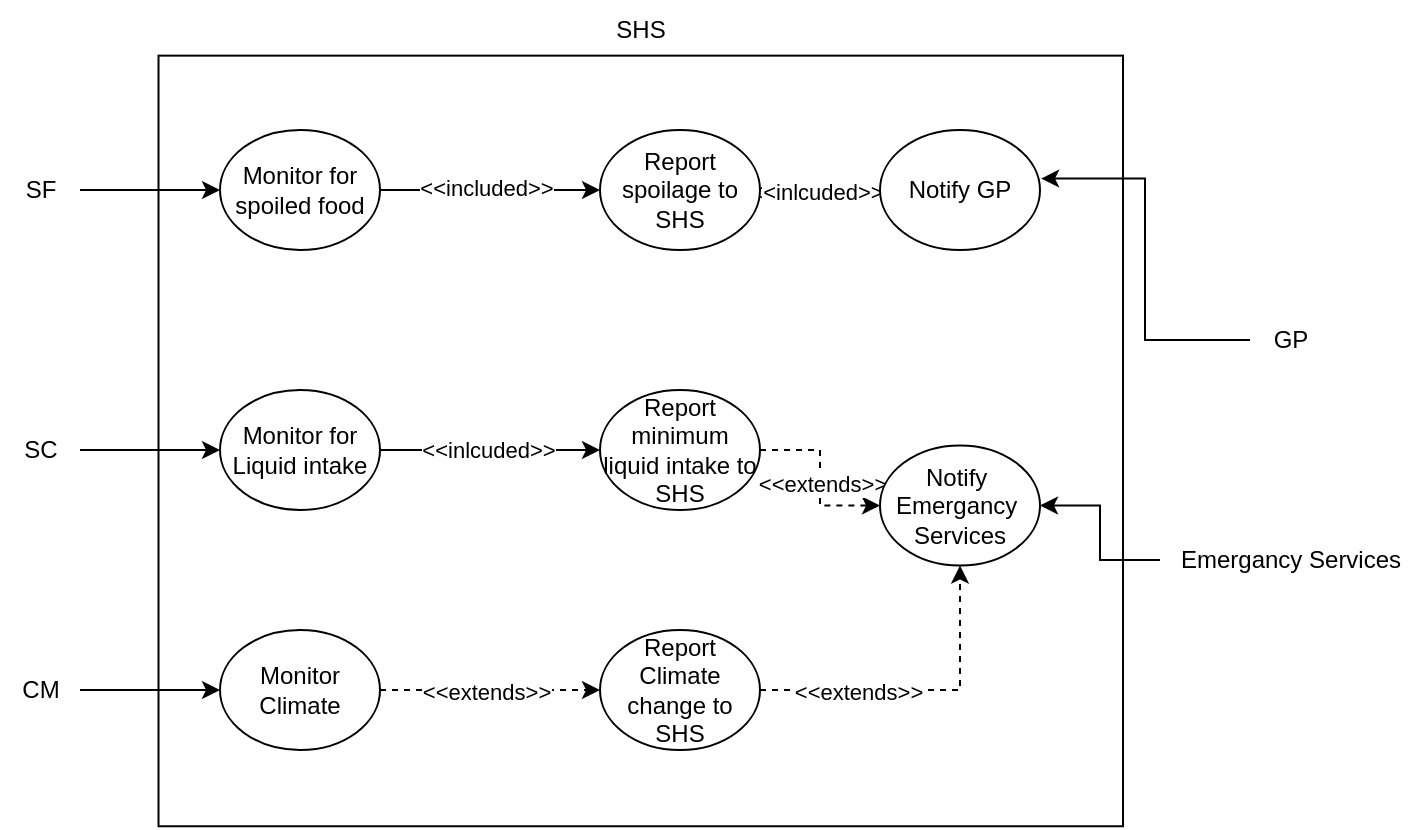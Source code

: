 <mxfile version="24.7.17">
  <diagram name="Page-1" id="tbacNWgAKnMSsIgLVVQu">
    <mxGraphModel dx="1050" dy="522" grid="1" gridSize="10" guides="1" tooltips="1" connect="1" arrows="1" fold="1" page="1" pageScale="1" pageWidth="850" pageHeight="1100" math="0" shadow="0">
      <root>
        <mxCell id="0" />
        <mxCell id="1" parent="0" />
        <mxCell id="L2Ju5P-15pwQoUM91RCY-1" value="" style="rounded=0;whiteSpace=wrap;html=1;rotation=-90;" vertex="1" parent="1">
          <mxGeometry x="267.73" y="-0.65" width="385.31" height="482.25" as="geometry" />
        </mxCell>
        <mxCell id="L2Ju5P-15pwQoUM91RCY-9" style="edgeStyle=orthogonalEdgeStyle;rounded=0;orthogonalLoop=1;jettySize=auto;html=1;" edge="1" parent="1" source="L2Ju5P-15pwQoUM91RCY-3" target="L2Ju5P-15pwQoUM91RCY-6">
          <mxGeometry relative="1" as="geometry" />
        </mxCell>
        <mxCell id="L2Ju5P-15pwQoUM91RCY-3" value="SF" style="text;html=1;align=center;verticalAlign=middle;resizable=0;points=[];autosize=1;strokeColor=none;fillColor=none;" vertex="1" parent="1">
          <mxGeometry x="140" y="100" width="40" height="30" as="geometry" />
        </mxCell>
        <mxCell id="L2Ju5P-15pwQoUM91RCY-10" style="edgeStyle=orthogonalEdgeStyle;rounded=0;orthogonalLoop=1;jettySize=auto;html=1;" edge="1" parent="1" source="L2Ju5P-15pwQoUM91RCY-4" target="L2Ju5P-15pwQoUM91RCY-7">
          <mxGeometry relative="1" as="geometry" />
        </mxCell>
        <mxCell id="L2Ju5P-15pwQoUM91RCY-4" value="SC" style="text;html=1;align=center;verticalAlign=middle;resizable=0;points=[];autosize=1;strokeColor=none;fillColor=none;" vertex="1" parent="1">
          <mxGeometry x="140" y="230" width="40" height="30" as="geometry" />
        </mxCell>
        <mxCell id="L2Ju5P-15pwQoUM91RCY-11" style="edgeStyle=orthogonalEdgeStyle;rounded=0;orthogonalLoop=1;jettySize=auto;html=1;entryX=0;entryY=0.5;entryDx=0;entryDy=0;" edge="1" parent="1" source="L2Ju5P-15pwQoUM91RCY-5" target="L2Ju5P-15pwQoUM91RCY-8">
          <mxGeometry relative="1" as="geometry" />
        </mxCell>
        <mxCell id="L2Ju5P-15pwQoUM91RCY-5" value="CM" style="text;html=1;align=center;verticalAlign=middle;resizable=0;points=[];autosize=1;strokeColor=none;fillColor=none;" vertex="1" parent="1">
          <mxGeometry x="140" y="350" width="40" height="30" as="geometry" />
        </mxCell>
        <mxCell id="L2Ju5P-15pwQoUM91RCY-17" style="edgeStyle=orthogonalEdgeStyle;rounded=0;orthogonalLoop=1;jettySize=auto;html=1;" edge="1" parent="1" source="L2Ju5P-15pwQoUM91RCY-6" target="L2Ju5P-15pwQoUM91RCY-16">
          <mxGeometry relative="1" as="geometry" />
        </mxCell>
        <mxCell id="L2Ju5P-15pwQoUM91RCY-18" value="&amp;lt;&amp;lt;included&amp;gt;&amp;gt;" style="edgeLabel;html=1;align=center;verticalAlign=middle;resizable=0;points=[];" vertex="1" connectable="0" parent="L2Ju5P-15pwQoUM91RCY-17">
          <mxGeometry x="-0.042" y="1" relative="1" as="geometry">
            <mxPoint as="offset" />
          </mxGeometry>
        </mxCell>
        <mxCell id="L2Ju5P-15pwQoUM91RCY-6" value="Monitor for&lt;div&gt;spoiled food&lt;/div&gt;" style="ellipse;whiteSpace=wrap;html=1;" vertex="1" parent="1">
          <mxGeometry x="250" y="85" width="80" height="60" as="geometry" />
        </mxCell>
        <mxCell id="L2Ju5P-15pwQoUM91RCY-20" style="edgeStyle=orthogonalEdgeStyle;rounded=0;orthogonalLoop=1;jettySize=auto;html=1;entryX=0;entryY=0.5;entryDx=0;entryDy=0;" edge="1" parent="1" source="L2Ju5P-15pwQoUM91RCY-7" target="L2Ju5P-15pwQoUM91RCY-19">
          <mxGeometry relative="1" as="geometry" />
        </mxCell>
        <mxCell id="L2Ju5P-15pwQoUM91RCY-21" value="&amp;lt;&amp;lt;inlcuded&amp;gt;&amp;gt;" style="edgeLabel;html=1;align=center;verticalAlign=middle;resizable=0;points=[];" vertex="1" connectable="0" parent="L2Ju5P-15pwQoUM91RCY-20">
          <mxGeometry x="-0.028" relative="1" as="geometry">
            <mxPoint as="offset" />
          </mxGeometry>
        </mxCell>
        <mxCell id="L2Ju5P-15pwQoUM91RCY-7" value="Monitor for&lt;div&gt;Liquid intake&lt;/div&gt;" style="ellipse;whiteSpace=wrap;html=1;" vertex="1" parent="1">
          <mxGeometry x="250" y="215" width="80" height="60" as="geometry" />
        </mxCell>
        <mxCell id="L2Ju5P-15pwQoUM91RCY-23" style="edgeStyle=orthogonalEdgeStyle;rounded=0;orthogonalLoop=1;jettySize=auto;html=1;strokeColor=default;curved=0;dashed=1;" edge="1" parent="1" source="L2Ju5P-15pwQoUM91RCY-8" target="L2Ju5P-15pwQoUM91RCY-22">
          <mxGeometry relative="1" as="geometry" />
        </mxCell>
        <mxCell id="L2Ju5P-15pwQoUM91RCY-24" value="&amp;lt;&amp;lt;extends&amp;gt;&amp;gt;" style="edgeLabel;html=1;align=center;verticalAlign=middle;resizable=0;points=[];" vertex="1" connectable="0" parent="L2Ju5P-15pwQoUM91RCY-23">
          <mxGeometry x="-0.038" y="-1" relative="1" as="geometry">
            <mxPoint as="offset" />
          </mxGeometry>
        </mxCell>
        <mxCell id="L2Ju5P-15pwQoUM91RCY-8" value="Monitor Climate" style="ellipse;whiteSpace=wrap;html=1;" vertex="1" parent="1">
          <mxGeometry x="250" y="335" width="80" height="60" as="geometry" />
        </mxCell>
        <mxCell id="L2Ju5P-15pwQoUM91RCY-12" value="SHS" style="text;html=1;align=center;verticalAlign=middle;resizable=0;points=[];autosize=1;strokeColor=none;fillColor=none;" vertex="1" parent="1">
          <mxGeometry x="435.38" y="20" width="50" height="30" as="geometry" />
        </mxCell>
        <mxCell id="L2Ju5P-15pwQoUM91RCY-13" value="GP" style="text;html=1;align=center;verticalAlign=middle;resizable=0;points=[];autosize=1;strokeColor=none;fillColor=none;" vertex="1" parent="1">
          <mxGeometry x="765" y="175" width="40" height="30" as="geometry" />
        </mxCell>
        <mxCell id="L2Ju5P-15pwQoUM91RCY-37" style="edgeStyle=orthogonalEdgeStyle;rounded=0;orthogonalLoop=1;jettySize=auto;html=1;entryX=1;entryY=0.5;entryDx=0;entryDy=0;" edge="1" parent="1" source="L2Ju5P-15pwQoUM91RCY-14" target="L2Ju5P-15pwQoUM91RCY-31">
          <mxGeometry relative="1" as="geometry" />
        </mxCell>
        <mxCell id="L2Ju5P-15pwQoUM91RCY-14" value="Emergancy Services" style="text;html=1;align=center;verticalAlign=middle;resizable=0;points=[];autosize=1;strokeColor=none;fillColor=none;" vertex="1" parent="1">
          <mxGeometry x="720" y="285" width="130" height="30" as="geometry" />
        </mxCell>
        <mxCell id="L2Ju5P-15pwQoUM91RCY-29" style="edgeStyle=orthogonalEdgeStyle;rounded=0;orthogonalLoop=1;jettySize=auto;html=1;entryX=0;entryY=0.5;entryDx=0;entryDy=0;" edge="1" parent="1" source="L2Ju5P-15pwQoUM91RCY-16" target="L2Ju5P-15pwQoUM91RCY-27">
          <mxGeometry relative="1" as="geometry" />
        </mxCell>
        <mxCell id="L2Ju5P-15pwQoUM91RCY-30" value="&amp;lt;&amp;lt;inlcuded&amp;gt;&amp;gt;" style="edgeLabel;html=1;align=center;verticalAlign=middle;resizable=0;points=[];" vertex="1" connectable="0" parent="L2Ju5P-15pwQoUM91RCY-29">
          <mxGeometry x="-0.06" y="-1" relative="1" as="geometry">
            <mxPoint as="offset" />
          </mxGeometry>
        </mxCell>
        <mxCell id="L2Ju5P-15pwQoUM91RCY-16" value="Report spoilage to SHS" style="ellipse;whiteSpace=wrap;html=1;" vertex="1" parent="1">
          <mxGeometry x="440" y="85" width="80" height="60" as="geometry" />
        </mxCell>
        <mxCell id="L2Ju5P-15pwQoUM91RCY-32" style="edgeStyle=orthogonalEdgeStyle;rounded=0;orthogonalLoop=1;jettySize=auto;html=1;entryX=0;entryY=0.5;entryDx=0;entryDy=0;dashed=1;" edge="1" parent="1" source="L2Ju5P-15pwQoUM91RCY-19" target="L2Ju5P-15pwQoUM91RCY-31">
          <mxGeometry relative="1" as="geometry" />
        </mxCell>
        <mxCell id="L2Ju5P-15pwQoUM91RCY-36" value="&amp;lt;&amp;lt;extends&amp;gt;&amp;gt;" style="edgeLabel;html=1;align=center;verticalAlign=middle;resizable=0;points=[];" vertex="1" connectable="0" parent="L2Ju5P-15pwQoUM91RCY-32">
          <mxGeometry x="0.072" y="1" relative="1" as="geometry">
            <mxPoint as="offset" />
          </mxGeometry>
        </mxCell>
        <mxCell id="L2Ju5P-15pwQoUM91RCY-19" value="Report minimum liquid intake to SHS" style="ellipse;whiteSpace=wrap;html=1;" vertex="1" parent="1">
          <mxGeometry x="440" y="215" width="80" height="60" as="geometry" />
        </mxCell>
        <mxCell id="L2Ju5P-15pwQoUM91RCY-33" style="edgeStyle=orthogonalEdgeStyle;rounded=0;orthogonalLoop=1;jettySize=auto;html=1;entryX=0.5;entryY=1;entryDx=0;entryDy=0;dashed=1;" edge="1" parent="1" source="L2Ju5P-15pwQoUM91RCY-22" target="L2Ju5P-15pwQoUM91RCY-31">
          <mxGeometry relative="1" as="geometry" />
        </mxCell>
        <mxCell id="L2Ju5P-15pwQoUM91RCY-34" value="&amp;lt;&amp;lt;extends&amp;gt;&amp;gt;" style="edgeLabel;html=1;align=center;verticalAlign=middle;resizable=0;points=[];" vertex="1" connectable="0" parent="L2Ju5P-15pwQoUM91RCY-33">
          <mxGeometry x="-0.395" y="-1" relative="1" as="geometry">
            <mxPoint as="offset" />
          </mxGeometry>
        </mxCell>
        <mxCell id="L2Ju5P-15pwQoUM91RCY-22" value="Report Climate change to SHS" style="ellipse;whiteSpace=wrap;html=1;" vertex="1" parent="1">
          <mxGeometry x="440" y="335" width="80" height="60" as="geometry" />
        </mxCell>
        <mxCell id="L2Ju5P-15pwQoUM91RCY-27" value="Notify GP" style="ellipse;whiteSpace=wrap;html=1;" vertex="1" parent="1">
          <mxGeometry x="580" y="85" width="80" height="60" as="geometry" />
        </mxCell>
        <mxCell id="L2Ju5P-15pwQoUM91RCY-28" style="edgeStyle=orthogonalEdgeStyle;rounded=0;orthogonalLoop=1;jettySize=auto;html=1;entryX=1.007;entryY=0.405;entryDx=0;entryDy=0;entryPerimeter=0;" edge="1" parent="1" source="L2Ju5P-15pwQoUM91RCY-13" target="L2Ju5P-15pwQoUM91RCY-27">
          <mxGeometry relative="1" as="geometry" />
        </mxCell>
        <mxCell id="L2Ju5P-15pwQoUM91RCY-31" value="Notify&amp;nbsp;&lt;div&gt;&lt;span style=&quot;text-wrap: nowrap;&quot;&gt;Emergancy&amp;nbsp;&lt;/span&gt;&lt;/div&gt;&lt;div&gt;&lt;span style=&quot;text-wrap: nowrap;&quot;&gt;Services&lt;/span&gt;&lt;/div&gt;" style="ellipse;whiteSpace=wrap;html=1;" vertex="1" parent="1">
          <mxGeometry x="580" y="242.75" width="80" height="60" as="geometry" />
        </mxCell>
      </root>
    </mxGraphModel>
  </diagram>
</mxfile>
